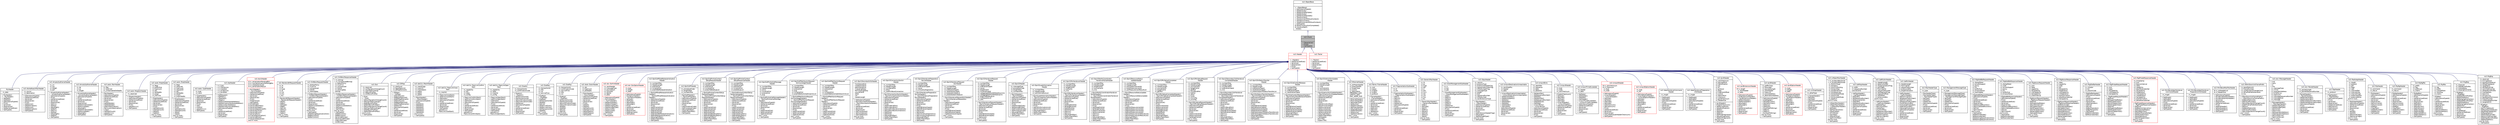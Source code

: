 digraph "ns3::Chunk"
{
  edge [fontname="Helvetica",fontsize="10",labelfontname="Helvetica",labelfontsize="10"];
  node [fontname="Helvetica",fontsize="10",shape=record];
  Node1 [label="{ns3::Chunk\n||+ Deserialize()\l+ Print()\l+ GetTypeId()\l}",height=0.2,width=0.4,color="black", fillcolor="grey75", style="filled", fontcolor="black"];
  Node2 -> Node1 [dir="back",color="midnightblue",fontsize="10",style="solid",arrowtail="onormal"];
  Node2 [label="{ns3::ObjectBase\n||+ ~ObjectBase()\l+ GetInstanceTypeId()\l+ SetAttribute()\l+ SetAttributeFailSafe()\l+ GetAttribute()\l+ GetAttributeFailSafe()\l+ TraceConnect()\l+ TraceConnectWithoutContext()\l+ TraceDisconnect()\l+ TraceDisconnectWithoutContext()\l+ GetTypeId()\l# NotifyConstructionCompleted()\l# ConstructSelf()\l- DoSet()\l}",height=0.2,width=0.4,color="black", fillcolor="white", style="filled",URL="$d2/dac/classns3_1_1ObjectBase.html",tooltip="Anchor the ns-3 type and attribute system. "];
  Node1 -> Node3 [dir="back",color="midnightblue",fontsize="10",style="solid",arrowtail="onormal"];
  Node3 [label="{ns3::Header\n||+ ~Header()\l+ GetSerializedSize()\l+ Serialize()\l+ Deserialize()\l+ Print()\l+ GetTypeId()\l}",height=0.2,width=0.4,color="red", fillcolor="white", style="filled",URL="$d6/dae/classns3_1_1Header.html",tooltip="Protocol header serialization and deserialization. "];
  Node3 -> Node4 [dir="back",color="midnightblue",fontsize="10",style="solid",arrowtail="onormal"];
  Node4 [label="{MyHeader\n|- m_data\l|+ MyHeader()\l+ ~MyHeader()\l+ SetData()\l+ GetData()\l+ GetInstanceTypeId()\l+ Print()\l+ Serialize()\l+ Deserialize()\l+ GetSerializedSize()\l+ GetTypeId()\l}",height=0.2,width=0.4,color="black", fillcolor="white", style="filled",URL="$d6/db5/classMyHeader.html"];
  Node3 -> Node5 [dir="back",color="midnightblue",fontsize="10",style="solid",arrowtail="onormal"];
  Node5 [label="{ns3::AlohaNoackMacHeader\n|- m_source\l- m_destination\l|+ GetInstanceTypeId()\l+ GetSerializedSize()\l+ Serialize()\l+ Deserialize()\l+ Print()\l+ SetSource()\l+ SetDestination()\l+ GetSource()\l+ GetDestination()\l+ GetTypeId()\l}",height=0.2,width=0.4,color="black", fillcolor="white", style="filled",URL="$dc/d4b/classns3_1_1AlohaNoackMacHeader.html"];
  Node3 -> Node6 [dir="back",color="midnightblue",fontsize="10",style="solid",arrowtail="onormal"];
  Node6 [label="{ns3::AmpduSubframeHeader\n|- m_crc\l- m_sig\l- m_length\l- m_eof\l|+ AmpduSubframeHeader()\l+ ~AmpduSubframeHeader()\l+ GetInstanceTypeId()\l+ Print()\l+ GetSerializedSize()\l+ Serialize()\l+ Deserialize()\l+ SetCrc()\l+ SetSig()\l+ SetLength()\l+ SetEof()\l+ GetCrc()\l+ GetSig()\l+ GetLength()\l+ GetEof()\l+ GetTypeId()\l}",height=0.2,width=0.4,color="black", fillcolor="white", style="filled",URL="$dd/db6/classns3_1_1AmpduSubframeHeader.html"];
  Node3 -> Node7 [dir="back",color="midnightblue",fontsize="10",style="solid",arrowtail="onormal"];
  Node7 [label="{ns3::AmsduSubframeHeader\n|- m_da\l- m_sa\l- m_length\l|+ AmsduSubframeHeader()\l+ ~AmsduSubframeHeader()\l+ GetInstanceTypeId()\l+ Print()\l+ GetSerializedSize()\l+ Serialize()\l+ Deserialize()\l+ SetDestinationAddr()\l+ SetSourceAddr()\l+ SetLength()\l+ GetDestinationAddr()\l+ GetSourceAddr()\l+ GetLength()\l+ GetTypeId()\l}",height=0.2,width=0.4,color="black", fillcolor="white", style="filled",URL="$d2/dfd/classns3_1_1AmsduSubframeHeader.html"];
  Node3 -> Node8 [dir="back",color="midnightblue",fontsize="10",style="solid",arrowtail="onormal"];
  Node8 [label="{ns3::aodv::RerrHeader\n|- m_flag\l- m_reserved\l- m_unreachableDstSeqNo\l|+ RerrHeader()\l+ GetInstanceTypeId()\l+ GetSerializedSize()\l+ Serialize()\l+ Deserialize()\l+ Print()\l+ SetNoDelete()\l+ GetNoDelete()\l+ AddUnDestination()\l+ RemoveUnDestination()\l+ Clear()\l+ GetDestCount()\l+ operator==()\l+ GetTypeId()\l}",height=0.2,width=0.4,color="black", fillcolor="white", style="filled",URL="$d2/df8/classns3_1_1aodv_1_1RerrHeader.html",tooltip="Route Error (RERR) Message Format. "];
  Node3 -> Node9 [dir="back",color="midnightblue",fontsize="10",style="solid",arrowtail="onormal"];
  Node9 [label="{ns3::aodv::RrepAckHeader\n|- m_reserved\l|+ RrepAckHeader()\l+ GetInstanceTypeId()\l+ GetSerializedSize()\l+ Serialize()\l+ Deserialize()\l+ Print()\l+ operator==()\l+ GetTypeId()\l}",height=0.2,width=0.4,color="black", fillcolor="white", style="filled",URL="$d7/d46/classns3_1_1aodv_1_1RrepAckHeader.html",tooltip="Route Reply Acknowledgment (RREP-ACK) Message Format. "];
  Node3 -> Node10 [dir="back",color="midnightblue",fontsize="10",style="solid",arrowtail="onormal"];
  Node10 [label="{ns3::aodv::RrepHeader\n|- m_flags\l- m_prefixSize\l- m_hopCount\l- m_dst\l- m_dstSeqNo\l- m_origin\l- m_lifeTime\l|+ RrepHeader()\l+ GetInstanceTypeId()\l+ GetSerializedSize()\l+ Serialize()\l+ Deserialize()\l+ Print()\l+ SetHopCount()\l+ GetHopCount()\l+ SetDst()\l+ GetDst()\land 12 more...\l+ GetTypeId()\l}",height=0.2,width=0.4,color="black", fillcolor="white", style="filled",URL="$df/d54/classns3_1_1aodv_1_1RrepHeader.html",tooltip="Route Reply (RREP) Message Format. "];
  Node3 -> Node11 [dir="back",color="midnightblue",fontsize="10",style="solid",arrowtail="onormal"];
  Node11 [label="{ns3::aodv::RreqHeader\n|- m_flags\l- m_reserved\l- m_hopCount\l- m_requestID\l- m_dst\l- m_dstSeqNo\l- m_origin\l- m_originSeqNo\l|+ RreqHeader()\l+ GetInstanceTypeId()\l+ GetSerializedSize()\l+ Serialize()\l+ Deserialize()\l+ Print()\l+ SetHopCount()\l+ GetHopCount()\l+ SetId()\l+ GetId()\land 15 more...\l+ GetTypeId()\l}",height=0.2,width=0.4,color="black", fillcolor="white", style="filled",URL="$db/d7d/classns3_1_1aodv_1_1RreqHeader.html",tooltip="Route Request (RREQ) Message Format. "];
  Node3 -> Node12 [dir="back",color="midnightblue",fontsize="10",style="solid",arrowtail="onormal"];
  Node12 [label="{ns3::aodv::TypeHeader\n|- m_type\l- m_valid\l|+ TypeHeader()\l+ GetInstanceTypeId()\l+ GetSerializedSize()\l+ Serialize()\l+ Deserialize()\l+ Print()\l+ Get()\l+ IsValid()\l+ operator==()\l+ GetTypeId()\l}",height=0.2,width=0.4,color="black", fillcolor="white", style="filled",URL="$d7/d53/classns3_1_1aodv_1_1TypeHeader.html",tooltip="AODV types. "];
  Node3 -> Node13 [dir="back",color="midnightblue",fontsize="10",style="solid",arrowtail="onormal"];
  Node13 [label="{ns3::ArpHeader\n|+ m_type\l+ m_macSource\l+ m_macDest\l+ m_ipv4Source\l+ m_ipv4Dest\l|+ SetRequest()\l+ SetReply()\l+ IsRequest()\l+ IsReply()\l+ GetSourceHardwareAddress()\l+ GetDestinationHardwareAddress()\l+ GetSourceIpv4Address()\l+ GetDestinationIpv4Address()\l+ GetInstanceTypeId()\l+ Print()\l+ GetSerializedSize()\l+ Serialize()\l+ Deserialize()\l+ GetTypeId()\l}",height=0.2,width=0.4,color="black", fillcolor="white", style="filled",URL="$db/d42/classns3_1_1ArpHeader.html",tooltip="The packet header for an ARP packet. "];
  Node3 -> Node14 [dir="back",color="midnightblue",fontsize="10",style="solid",arrowtail="onormal"];
  Node14 [label="{ns3::Asn1Header\n|# m_serializationPendingBits\l# m_numSerializationPendingBits\l# m_isDataSerialized\l# m_serializationResult\l|+ Asn1Header()\l+ ~Asn1Header()\l+ GetInstanceTypeId()\l+ GetSerializedSize()\l+ Serialize()\l+ Deserialize()\l+ Print()\l+ PreSerialize()\l+ GetTypeId()\l# WriteOctet()\l# SerializeBoolean()\l# SerializeInteger()\l# SerializeSequenceOf()\l# SerializeChoice()\l# SerializeEnum()\l# SerializeNull()\l# FinalizeSerialization()\l# SerializeBitset()\l# SerializeSequence()\land 47 more...\l}",height=0.2,width=0.4,color="red", fillcolor="white", style="filled",URL="$d4/d02/classns3_1_1Asn1Header.html"];
  Node3 -> Node15 [dir="back",color="midnightblue",fontsize="10",style="solid",arrowtail="onormal"];
  Node15 [label="{ns3::BandwidthRequestHeader\n|- m_ht\l- m_ec\l- m_type\l- m_br\l- m_cid\l- m_hcs\l- c_hcs\l|+ BandwidthRequestHeader()\l+ ~BandwidthRequestHeader()\l+ SetHt()\l+ SetEc()\l+ SetType()\l+ SetBr()\l+ SetCid()\l+ SetHcs()\l+ GetHt()\l+ GetEc()\land 11 more...\l+ GetTypeId()\l}",height=0.2,width=0.4,color="black", fillcolor="white", style="filled",URL="$d1/d06/classns3_1_1BandwidthRequestHeader.html"];
  Node3 -> Node16 [dir="back",color="midnightblue",fontsize="10",style="solid",arrowtail="onormal"];
  Node16 [label="{ns3::CtrlBAckRequestHeader\n|- m_barAckPolicy\l- m_multiTid\l- m_compressed\l- m_tidInfo\l- m_startingSeq\l|+ CtrlBAckRequestHeader()\l+ ~CtrlBAckRequestHeader()\l+ GetInstanceTypeId()\l+ Print()\l+ GetSerializedSize()\l+ Serialize()\l+ Deserialize()\l+ SetHtImmediateAck()\l+ SetType()\l+ SetTidInfo()\land 8 more...\l+ GetTypeId()\l- SetStartingSequenceControl()\l- GetBarControl()\l- SetBarControl()\l}",height=0.2,width=0.4,color="black", fillcolor="white", style="filled",URL="$d9/dda/classns3_1_1CtrlBAckRequestHeader.html",tooltip="Headers for Block ack request. "];
  Node3 -> Node17 [dir="back",color="midnightblue",fontsize="10",style="solid",arrowtail="onormal"];
  Node17 [label="{ns3::CtrlBAckResponseHeader\n|+ m_bitmap\l+ m_compressedBitmap\l- m_baAckPolicy\l- m_multiTid\l- m_compressed\l- m_tidInfo\l- m_startingSeq\l- bitmap\l|+ CtrlBAckResponseHeader()\l+ ~CtrlBAckResponseHeader()\l+ GetInstanceTypeId()\l+ Print()\l+ GetSerializedSize()\l+ Serialize()\l+ Deserialize()\l+ SetHtImmediateAck()\l+ SetType()\l+ SetTidInfo()\land 16 more...\l+ GetTypeId()\l- GetBaControl()\l- SetBaControl()\l- SerializeBitmap()\l- DeserializeBitmap()\l- IndexInBitmap()\l- IsInBitmap()\l}",height=0.2,width=0.4,color="black", fillcolor="white", style="filled",URL="$dd/da2/classns3_1_1CtrlBAckResponseHeader.html",tooltip="Headers for Block ack response. "];
  Node3 -> Node18 [dir="back",color="midnightblue",fontsize="10",style="solid",arrowtail="onormal"];
  Node18 [label="{ns3::Dcd\n|- m_reserved\l- m_configurationChangeCount\l- m_channelEncodings\l- m_dlBurstProfiles\l- m_nrDlBurstProfiles\l|+ Dcd()\l+ ~Dcd()\l+ SetConfigurationChangeCount()\l+ SetChannelEncodings()\l+ AddDlBurstProfile()\l+ SetNrDlBurstProfiles()\l+ GetConfigurationChangeCount()\l+ GetChannelEncodings()\l+ GetDlBurstProfiles()\l+ GetNrDlBurstProfiles()\land 6 more...\l+ GetTypeId()\l}",height=0.2,width=0.4,color="black", fillcolor="white", style="filled",URL="$db/dcc/classns3_1_1Dcd.html"];
  Node3 -> Node19 [dir="back",color="midnightblue",fontsize="10",style="solid",arrowtail="onormal"];
  Node19 [label="{ns3::DlMap\n|- m_dcdCount\l- m_baseStationId\l- m_dlMapElements\l|+ DlMap()\l+ ~DlMap()\l+ SetDcdCount()\l+ SetBaseStationId()\l+ AddDlMapElement()\l+ GetDcdCount()\l+ GetBaseStationId()\l+ GetDlMapElements()\l+ GetName()\l+ GetInstanceTypeId()\l+ Print()\l+ GetSerializedSize()\l+ Serialize()\l+ Deserialize()\l+ GetTypeId()\l}",height=0.2,width=0.4,color="black", fillcolor="white", style="filled",URL="$d6/d59/classns3_1_1DlMap.html"];
  Node3 -> Node20 [dir="back",color="midnightblue",fontsize="10",style="solid",arrowtail="onormal"];
  Node20 [label="{ns3::dot11s::MeshHeader\n|- m_meshFlags\l- m_meshTtl\l- m_meshSeqno\l- m_addr4\l- m_addr5\l- m_addr6\l|+ MeshHeader()\l+ ~MeshHeader()\l+ GetInstanceTypeId()\l+ Print()\l+ SetAddr4()\l+ SetAddr5()\l+ SetAddr6()\l+ GetAddr4()\l+ GetAddr5()\l+ GetAddr6()\land 9 more...\l+ GetTypeId()\l}",height=0.2,width=0.4,color="black", fillcolor="white", style="filled",URL="$d2/de1/classns3_1_1dot11s_1_1MeshHeader.html",tooltip="Mesh Control field, see Section 8.2.4.7.3 IEEE 802.11-2012. "];
  Node3 -> Node21 [dir="back",color="midnightblue",fontsize="10",style="solid",arrowtail="onormal"];
  Node21 [label="{ns3::dot11s::PeerLinkClose\lStart\n|- m_meshId\l|+ PeerLinkCloseStart()\l+ SetPlinkCloseStart()\l+ GetFields()\l+ GetInstanceTypeId()\l+ Print()\l+ GetSerializedSize()\l+ Serialize()\l+ Deserialize()\l+ GetTypeId()\l- operator=()\l- PeerLinkCloseStart()\l}",height=0.2,width=0.4,color="black", fillcolor="white", style="filled",URL="$d1/d01/classns3_1_1dot11s_1_1PeerLinkCloseStart.html",tooltip="802.11s Peer link close management frame "];
  Node3 -> Node22 [dir="back",color="midnightblue",fontsize="10",style="solid",arrowtail="onormal"];
  Node22 [label="{ns3::dot11s::PeerLinkConfirm\lStart\n|- m_capability\l- m_aid\l- m_rates\l- m_config\l|+ PeerLinkConfirmStart()\l+ SetPlinkConfirmStart()\l+ GetFields()\l+ GetInstanceTypeId()\l+ Print()\l+ GetSerializedSize()\l+ Serialize()\l+ Deserialize()\l+ GetTypeId()\l- operator=()\l- PeerLinkConfirmStart()\l}",height=0.2,width=0.4,color="black", fillcolor="white", style="filled",URL="$d2/d02/classns3_1_1dot11s_1_1PeerLinkConfirmStart.html",tooltip="802.11s Peer link confirm management frame "];
  Node3 -> Node23 [dir="back",color="midnightblue",fontsize="10",style="solid",arrowtail="onormal"];
  Node23 [label="{ns3::dot11s::PeerLinkOpen\lStart\n|- m_capability\l- m_rates\l- m_meshId\l- m_config\l|+ PeerLinkOpenStart()\l+ SetPlinkOpenStart()\l+ GetFields()\l+ GetInstanceTypeId()\l+ Print()\l+ GetSerializedSize()\l+ Serialize()\l+ Deserialize()\l+ GetTypeId()\l- operator=()\l- PeerLinkOpenStart()\l}",height=0.2,width=0.4,color="black", fillcolor="white", style="filled",URL="$da/d35/classns3_1_1dot11s_1_1PeerLinkOpenStart.html",tooltip="802.11s Peer link open management frame "];
  Node3 -> Node24 [dir="back",color="midnightblue",fontsize="10",style="solid",arrowtail="onormal"];
  Node24 [label="{ns3::DsaAck\n|- m_transactionId\l- m_confirmationCode\l|+ DsaAck()\l+ ~DsaAck()\l+ SetTransactionId()\l+ GetTransactionId()\l+ SetConfirmationCode()\l+ GetConfirmationCode()\l+ GetName()\l+ GetInstanceTypeId()\l+ Print()\l+ GetSerializedSize()\l+ Serialize()\l+ Deserialize()\l+ GetTypeId()\l}",height=0.2,width=0.4,color="black", fillcolor="white", style="filled",URL="$d0/da6/classns3_1_1DsaAck.html"];
  Node3 -> Node25 [dir="back",color="midnightblue",fontsize="10",style="solid",arrowtail="onormal"];
  Node25 [label="{ns3::DsaReq\n|- m_transactionId\l- m_sfid\l- m_cid\l- m_serviceFlow\l|+ DsaReq()\l+ ~DsaReq()\l+ DsaReq()\l+ SetTransactionId()\l+ SetSfid()\l+ SetCid()\l+ SetServiceFlow()\l+ GetServiceFlow()\l+ GetTransactionId()\l+ GetSfid()\land 7 more...\l+ GetTypeId()\l}",height=0.2,width=0.4,color="black", fillcolor="white", style="filled",URL="$d9/ddb/classns3_1_1DsaReq.html"];
  Node3 -> Node26 [dir="back",color="midnightblue",fontsize="10",style="solid",arrowtail="onormal"];
  Node26 [label="{ns3::DsaRsp\n|- m_transactionId\l- m_confirmationCode\l- m_serviceFlow\l- m_sfid\l- m_cid\l|+ DsaRsp()\l+ ~DsaRsp()\l+ SetTransactionId()\l+ GetTransactionId()\l+ SetConfirmationCode()\l+ GetConfirmationCode()\l+ SetSfid()\l+ GetSfid()\l+ SetCid()\l+ GetCid()\land 8 more...\l+ GetTypeId()\l}",height=0.2,width=0.4,color="black", fillcolor="white", style="filled",URL="$d0/d5d/classns3_1_1DsaRsp.html"];
  Node3 -> Node27 [dir="back",color="midnightblue",fontsize="10",style="solid",arrowtail="onormal"];
  Node27 [label="{ns3::dsdv::DsdvHeader\n|- m_dst\l- m_hopCount\l- m_dstSeqNo\l|+ DsdvHeader()\l+ ~DsdvHeader()\l+ GetInstanceTypeId()\l+ GetSerializedSize()\l+ Serialize()\l+ Deserialize()\l+ Print()\l+ SetDst()\l+ GetDst()\l+ SetHopCount()\l+ GetHopCount()\l+ SetDstSeqno()\l+ GetDstSeqno()\l+ GetTypeId()\l}",height=0.2,width=0.4,color="black", fillcolor="white", style="filled",URL="$d0/db8/classns3_1_1dsdv_1_1DsdvHeader.html",tooltip="DSDV Update Packet Format. "];
  Node3 -> Node28 [dir="back",color="midnightblue",fontsize="10",style="solid",arrowtail="onormal"];
  Node28 [label="{ns3::dsr::DsrFsHeader\n|- m_nextHeader\l- m_messageType\l- m_payloadLen\l- m_sourceId\l- m_destId\l- m_data\l|+ GetInstanceTypeId()\l+ DsrFsHeader()\l+ ~DsrFsHeader()\l+ SetNextHeader()\l+ GetNextHeader()\l+ SetMessageType()\l+ GetMessageType()\l+ SetSourceId()\l+ GetSourceId()\l+ SetDestId()\land 7 more...\l+ GetTypeId()\l}",height=0.2,width=0.4,color="red", fillcolor="white", style="filled",URL="$dc/dc2/classns3_1_1dsr_1_1DsrFsHeader.html",tooltip="Dsr fixed size header Format. "];
  Node3 -> Node29 [dir="back",color="midnightblue",fontsize="10",style="solid",arrowtail="onormal"];
  Node29 [label="{ns3::dsr::DsrOptionHeader\n|- m_type\l- m_length\l- m_data\l|+ GetInstanceTypeId()\l+ DsrOptionHeader()\l+ ~DsrOptionHeader()\l+ SetType()\l+ GetType()\l+ SetLength()\l+ GetLength()\l+ Print()\l+ GetSerializedSize()\l+ Serialize()\l+ Deserialize()\l+ GetAlignment()\l+ GetTypeId()\l}",height=0.2,width=0.4,color="red", fillcolor="white", style="filled",URL="$da/d3b/classns3_1_1dsr_1_1DsrOptionHeader.html",tooltip="Header for Dsr Options. "];
  Node3 -> Node30 [dir="back",color="midnightblue",fontsize="10",style="solid",arrowtail="onormal"];
  Node30 [label="{ns3::EpcS1APErabReleaseIndication\lHeader\n|- m_numberOfIes\l- m_headerLength\l- m_enbUeS1Id\l- m_mmeUeS1Id\l- m_erabToBeReleaseIndication\l|+ EpcS1APErabReleaseIndication\lHeader()\l+ ~EpcS1APErabReleaseIndication\lHeader()\l+ GetInstanceTypeId()\l+ GetSerializedSize()\l+ Serialize()\l+ Deserialize()\l+ Print()\l+ GetMmeUeS1Id()\l+ SetMmeUeS1Id()\l+ GetEnbUeS1Id()\l+ SetEnbUeS1Id()\l+ GetErabToBeReleaseIndication()\l+ SetErabReleaseIndication()\l+ GetLengthOfIes()\l+ GetNumberOfIes()\l+ GetTypeId()\l}",height=0.2,width=0.4,color="black", fillcolor="white", style="filled",URL="$dc/dd0/classns3_1_1EpcS1APErabReleaseIndicationHeader.html"];
  Node3 -> Node31 [dir="back",color="midnightblue",fontsize="10",style="solid",arrowtail="onormal"];
  Node31 [label="{ns3::EpcS1APHeader\n|- m_procedureCode\l- m_lengthOfIes\l- m_numberOfIes\l|+ EpcS1APHeader()\l+ ~EpcS1APHeader()\l+ GetInstanceTypeId()\l+ GetSerializedSize()\l+ Serialize()\l+ Deserialize()\l+ Print()\l+ GetProcedureCode()\l+ SetProcedureCode()\l+ SetLengthOfIes()\l+ SetNumberOfIes()\l+ GetTypeId()\l}",height=0.2,width=0.4,color="black", fillcolor="white", style="filled",URL="$d8/d13/classns3_1_1EpcS1APHeader.html"];
  Node3 -> Node32 [dir="back",color="midnightblue",fontsize="10",style="solid",arrowtail="onormal"];
  Node32 [label="{ns3::EpcS1APInitialContext\lSetupRequestHeader\n|- m_numberOfIes\l- m_headerLength\l- m_enbUeS1Id\l- m_mmeUeS1Id\l- m_erabsToBeSetupList\l|+ EpcS1APInitialContextSetup\lRequestHeader()\l+ ~EpcS1APInitialContextSetup\lRequestHeader()\l+ GetInstanceTypeId()\l+ GetSerializedSize()\l+ Serialize()\l+ Deserialize()\l+ Print()\l+ GetMmeUeS1Id()\l+ SetMmeUeS1Id()\l+ GetEnbUeS1Id()\l+ SetEnbUeS1Id()\l+ GetErabToBeSetupItem()\l+ SetErabToBeSetupItem()\l+ GetLengthOfIes()\l+ GetNumberOfIes()\l+ GetTypeId()\l}",height=0.2,width=0.4,color="black", fillcolor="white", style="filled",URL="$de/d31/classns3_1_1EpcS1APInitialContextSetupRequestHeader.html"];
  Node3 -> Node33 [dir="back",color="midnightblue",fontsize="10",style="solid",arrowtail="onormal"];
  Node33 [label="{ns3::EpcS1APInitialContext\lSetupResponseHeader\n|- m_numberOfIes\l- m_headerLength\l- m_enbUeS1Id\l- m_mmeUeS1Id\l- m_erabSetupList\l|+ EpcS1APInitialContextSetup\lResponseHeader()\l+ ~EpcS1APInitialContextSetup\lResponseHeader()\l+ GetInstanceTypeId()\l+ GetSerializedSize()\l+ Serialize()\l+ Deserialize()\l+ Print()\l+ GetMmeUeS1Id()\l+ SetMmeUeS1Id()\l+ GetEnbUeS1Id()\l+ SetEnbUeS1Id()\l+ GetErabSetupItem()\l+ SetErabSetupItem()\l+ GetLengthOfIes()\l+ GetNumberOfIes()\l+ GetTypeId()\l}",height=0.2,width=0.4,color="black", fillcolor="white", style="filled",URL="$d0/de4/classns3_1_1EpcS1APInitialContextSetupResponseHeader.html"];
  Node3 -> Node34 [dir="back",color="midnightblue",fontsize="10",style="solid",arrowtail="onormal"];
  Node34 [label="{ns3::EpcS1APInitialUeMessage\lHeader\n|- m_numberOfIes\l- m_headerLength\l- m_stmsi\l- m_mmeUeS1Id\l- m_enbUeS1Id\l- m_ecgi\l|+ EpcS1APInitialUeMessageHeader()\l+ ~EpcS1APInitialUeMessage\lHeader()\l+ GetInstanceTypeId()\l+ GetSerializedSize()\l+ Serialize()\l+ Deserialize()\l+ Print()\l+ GetMmeUeS1Id()\l+ SetMmeUeS1Id()\l+ GetEnbUeS1Id()\land 7 more...\l+ GetTypeId()\l}",height=0.2,width=0.4,color="black", fillcolor="white", style="filled",URL="$d3/d99/classns3_1_1EpcS1APInitialUeMessageHeader.html"];
  Node3 -> Node35 [dir="back",color="midnightblue",fontsize="10",style="solid",arrowtail="onormal"];
  Node35 [label="{ns3::EpcS1APPathSwitchRequest\lAcknowledgeHeader\n|- m_numberOfIes\l- m_headerLength\l- m_enbUeS1Id\l- m_ecgi\l- m_mmeUeS1Id\l- m_erabToBeSwitchedInUplinkList\l|+ EpcS1APPathSwitchRequest\lAcknowledgeHeader()\l+ ~EpcS1APPathSwitchRequest\lAcknowledgeHeader()\l+ GetInstanceTypeId()\l+ GetSerializedSize()\l+ Serialize()\l+ Deserialize()\l+ Print()\l+ GetMmeUeS1Id()\l+ SetMmeUeS1Id()\l+ GetEnbUeS1Id()\land 7 more...\l+ GetTypeId()\l}",height=0.2,width=0.4,color="black", fillcolor="white", style="filled",URL="$d0/d37/classns3_1_1EpcS1APPathSwitchRequestAcknowledgeHeader.html"];
  Node3 -> Node36 [dir="back",color="midnightblue",fontsize="10",style="solid",arrowtail="onormal"];
  Node36 [label="{ns3::EpcS1APPathSwitchRequest\lHeader\n|- m_numberOfIes\l- m_headerLength\l- m_enbUeS1Id\l- m_ecgi\l- m_mmeUeS1Id\l- m_erabToBeSwitchedInDownlinkList\l|+ EpcS1APPathSwitchRequest\lHeader()\l+ ~EpcS1APPathSwitchRequest\lHeader()\l+ GetInstanceTypeId()\l+ GetSerializedSize()\l+ Serialize()\l+ Deserialize()\l+ Print()\l+ GetMmeUeS1Id()\l+ SetMmeUeS1Id()\l+ GetEnbUeS1Id()\land 7 more...\l+ GetTypeId()\l}",height=0.2,width=0.4,color="black", fillcolor="white", style="filled",URL="$d1/dc9/classns3_1_1EpcS1APPathSwitchRequestHeader.html"];
  Node3 -> Node37 [dir="back",color="midnightblue",fontsize="10",style="solid",arrowtail="onormal"];
  Node37 [label="{ns3::EpcX2AssistantInfoHeader\n|- TxonQueueSize\l- TxedQueueSize\l- RetxQueueSize\l- TxQueingDelay\l- ReTxQueingDelay\l- sourceCellId\l- drbId\l- rnti\l- headerLength\l|+ GetInstanceTypeId()\l+ EpcX2AssistantInfoHeader()\l+ ~EpcX2AssistantInfoHeader()\l+ Print()\l+ GetSerializedSize()\l+ Serialize()\l+ Deserialize()\l+ GetTxonQueue()\l+ SetTxonQueue()\l+ GetTxedQueue()\land 14 more...\l+ GetTypeId()\l}",height=0.2,width=0.4,color="black", fillcolor="white", style="filled",URL="$dc/da7/classns3_1_1EpcX2AssistantInfoHeader.html"];
  Node3 -> Node38 [dir="back",color="midnightblue",fontsize="10",style="solid",arrowtail="onormal"];
  Node38 [label="{ns3::EpcX2ConnectionSwitch\lHeader\n|- m_numberOfIes\l- m_headerLength\l- m_mmWaveRnti\l- m_drbid\l- m_useMmWaveConnection\l|+ EpcX2ConnectionSwitchHeader()\l+ ~EpcX2ConnectionSwitchHeader()\l+ GetInstanceTypeId()\l+ GetSerializedSize()\l+ Serialize()\l+ Deserialize()\l+ Print()\l+ GetMmWaveRnti()\l+ SetMmWaveRnti()\l+ GetUseMmWaveConnection()\l+ SetUseMmWaveConnection()\l+ GetDrbid()\l+ SetDrbid()\l+ GetLengthOfIes()\l+ GetNumberOfIes()\l+ GetTypeId()\l}",height=0.2,width=0.4,color="black", fillcolor="white", style="filled",URL="$d5/df6/classns3_1_1EpcX2ConnectionSwitchHeader.html"];
  Node3 -> Node39 [dir="back",color="midnightblue",fontsize="10",style="solid",arrowtail="onormal"];
  Node39 [label="{ns3::EpcX2HandoverPreparation\lFailureHeader\n|- m_numberOfIes\l- m_headerLength\l- m_oldEnbUeX2apId\l- m_cause\l- m_criticalityDiagnostics\l|+ EpcX2HandoverPreparation\lFailureHeader()\l+ ~EpcX2HandoverPreparation\lFailureHeader()\l+ GetInstanceTypeId()\l+ GetSerializedSize()\l+ Serialize()\l+ Deserialize()\l+ Print()\l+ GetOldEnbUeX2apId()\l+ SetOldEnbUeX2apId()\l+ GetCause()\l+ SetCause()\l+ GetCriticalityDiagnostics()\l+ SetCriticalityDiagnostics()\l+ GetLengthOfIes()\l+ GetNumberOfIes()\l+ GetTypeId()\l}",height=0.2,width=0.4,color="black", fillcolor="white", style="filled",URL="$d1/d16/classns3_1_1EpcX2HandoverPreparationFailureHeader.html"];
  Node3 -> Node40 [dir="back",color="midnightblue",fontsize="10",style="solid",arrowtail="onormal"];
  Node40 [label="{ns3::EpcX2HandoverRequest\lAckHeader\n|- m_numberOfIes\l- m_headerLength\l- m_oldEnbUeX2apId\l- m_newEnbUeX2apId\l- m_erabsAdmittedList\l- m_erabsNotAdmittedList\l|+ EpcX2HandoverRequestAckHeader()\l+ ~EpcX2HandoverRequestAck\lHeader()\l+ GetInstanceTypeId()\l+ GetSerializedSize()\l+ Serialize()\l+ Deserialize()\l+ Print()\l+ GetOldEnbUeX2apId()\l+ SetOldEnbUeX2apId()\l+ GetNewEnbUeX2apId()\land 7 more...\l+ GetTypeId()\l}",height=0.2,width=0.4,color="black", fillcolor="white", style="filled",URL="$d7/d92/classns3_1_1EpcX2HandoverRequestAckHeader.html"];
  Node3 -> Node41 [dir="back",color="midnightblue",fontsize="10",style="solid",arrowtail="onormal"];
  Node41 [label="{ns3::EpcX2HandoverRequest\lHeader\n|- m_numberOfIes\l- m_headerLength\l- m_oldEnbUeX2apId\l- m_cause\l- m_targetCellId\l- m_mmeUeS1apId\l- m_ueAggregateMaxBitRateDownlink\l- m_ueAggregateMaxBitRateUplink\l- m_erabsToBeSetupList\l- m_rlcRequestsList\l- m_isMc\l|+ EpcX2HandoverRequestHeader()\l+ ~EpcX2HandoverRequestHeader()\l+ GetInstanceTypeId()\l+ GetSerializedSize()\l+ Serialize()\l+ Deserialize()\l+ Print()\l+ GetOldEnbUeX2apId()\l+ SetOldEnbUeX2apId()\l+ GetCause()\land 17 more...\l+ GetTypeId()\l}",height=0.2,width=0.4,color="black", fillcolor="white", style="filled",URL="$d7/db8/classns3_1_1EpcX2HandoverRequestHeader.html"];
  Node3 -> Node42 [dir="back",color="midnightblue",fontsize="10",style="solid",arrowtail="onormal"];
  Node42 [label="{ns3::EpcX2Header\n|- m_messageType\l- m_procedureCode\l- m_lengthOfIes\l- m_numberOfIes\l|+ EpcX2Header()\l+ ~EpcX2Header()\l+ GetInstanceTypeId()\l+ GetSerializedSize()\l+ Serialize()\l+ Deserialize()\l+ Print()\l+ GetMessageType()\l+ SetMessageType()\l+ GetProcedureCode()\l+ SetProcedureCode()\l+ SetLengthOfIes()\l+ SetNumberOfIes()\l+ GetTypeId()\l}",height=0.2,width=0.4,color="black", fillcolor="white", style="filled",URL="$da/d09/classns3_1_1EpcX2Header.html"];
  Node3 -> Node43 [dir="back",color="midnightblue",fontsize="10",style="solid",arrowtail="onormal"];
  Node43 [label="{ns3::EpcX2LoadInformation\lHeader\n|- m_numberOfIes\l- m_headerLength\l- m_cellInformationList\l|+ EpcX2LoadInformationHeader()\l+ ~EpcX2LoadInformationHeader()\l+ GetInstanceTypeId()\l+ GetSerializedSize()\l+ Serialize()\l+ Deserialize()\l+ Print()\l+ GetCellInformationList()\l+ SetCellInformationList()\l+ GetLengthOfIes()\l+ GetNumberOfIes()\l+ GetTypeId()\l}",height=0.2,width=0.4,color="black", fillcolor="white", style="filled",URL="$d1/d66/classns3_1_1EpcX2LoadInformationHeader.html"];
  Node3 -> Node44 [dir="back",color="midnightblue",fontsize="10",style="solid",arrowtail="onormal"];
  Node44 [label="{ns3::EpcX2McHandoverHeader\n|- m_numberOfIes\l- m_headerLength\l- m_targetCellId\l- m_oldCellId\l- m_imsi\l|+ EpcX2McHandoverHeader()\l+ ~EpcX2McHandoverHeader()\l+ GetInstanceTypeId()\l+ GetSerializedSize()\l+ Serialize()\l+ Deserialize()\l+ Print()\l+ GetTargetCellId()\l+ SetTargetCellId()\l+ GetOldCellId()\l+ SetOldCellId()\l+ GetImsi()\l+ SetImsi()\l+ GetLengthOfIes()\l+ GetNumberOfIes()\l+ GetTypeId()\l}",height=0.2,width=0.4,color="black", fillcolor="white", style="filled",URL="$d4/dc6/classns3_1_1EpcX2McHandoverHeader.html"];
  Node3 -> Node45 [dir="back",color="midnightblue",fontsize="10",style="solid",arrowtail="onormal"];
  Node45 [label="{ns3::EpcX2NotifyCoordinator\lHandoverFailedHeader\n|- m_numberOfIes\l- m_headerLength\l- m_targetCellId\l- m_sourceCellId\l- m_imsi\l|+ EpcX2NotifyCoordinatorHandover\lFailedHeader()\l+ ~EpcX2NotifyCoordinatorHandover\lFailedHeader()\l+ GetInstanceTypeId()\l+ GetSerializedSize()\l+ Serialize()\l+ Deserialize()\l+ Print()\l+ GetTargetCellId()\l+ SetTargetCellId()\l+ GetSourceCellId()\l+ SetSourceCellId()\l+ GetImsi()\l+ SetImsi()\l+ GetLengthOfIes()\l+ GetNumberOfIes()\l+ GetTypeId()\l}",height=0.2,width=0.4,color="black", fillcolor="white", style="filled",URL="$db/d4f/classns3_1_1EpcX2NotifyCoordinatorHandoverFailedHeader.html"];
  Node3 -> Node46 [dir="back",color="midnightblue",fontsize="10",style="solid",arrowtail="onormal"];
  Node46 [label="{ns3::EpcX2ResourceStatus\lUpdateHeader\n|- m_numberOfIes\l- m_headerLength\l- m_enb1MeasurementId\l- m_enb2MeasurementId\l- m_cellMeasurementResultList\l|+ EpcX2ResourceStatusUpdate\lHeader()\l+ ~EpcX2ResourceStatusUpdate\lHeader()\l+ GetInstanceTypeId()\l+ GetSerializedSize()\l+ Serialize()\l+ Deserialize()\l+ Print()\l+ GetEnb1MeasurementId()\l+ SetEnb1MeasurementId()\l+ GetEnb2MeasurementId()\l+ SetEnb2MeasurementId()\l+ GetCellMeasurementResultList()\l+ SetCellMeasurementResultList()\l+ GetLengthOfIes()\l+ GetNumberOfIes()\l+ GetTypeId()\l}",height=0.2,width=0.4,color="black", fillcolor="white", style="filled",URL="$db/d28/classns3_1_1EpcX2ResourceStatusUpdateHeader.html"];
  Node3 -> Node47 [dir="back",color="midnightblue",fontsize="10",style="solid",arrowtail="onormal"];
  Node47 [label="{ns3::EpcX2RlcSetupCompleted\lHeader\n|- m_numberOfIes\l- m_headerLength\l- m_sourceCellId\l- m_targetCellId\l- m_gtpTeid\l|+ EpcX2RlcSetupCompletedHeader()\l+ ~EpcX2RlcSetupCompletedHeader()\l+ GetInstanceTypeId()\l+ GetSerializedSize()\l+ Serialize()\l+ Deserialize()\l+ Print()\l+ GetSourceCellId()\l+ SetSourceCellId()\l+ GetTargetCellId()\l+ SetTargetCellId()\l+ GetGtpTeid()\l+ SetGtpTeid()\l+ GetLengthOfIes()\l+ GetNumberOfIes()\l+ GetTypeId()\l}",height=0.2,width=0.4,color="black", fillcolor="white", style="filled",URL="$d1/d9e/classns3_1_1EpcX2RlcSetupCompletedHeader.html"];
  Node3 -> Node48 [dir="back",color="midnightblue",fontsize="10",style="solid",arrowtail="onormal"];
  Node48 [label="{ns3::EpcX2RlcSetupRequest\lHeader\n|- m_numberOfIes\l- m_headerLength\l- m_sourceCellId\l- m_targetCellId\l- m_gtpTeid\l- m_mmWaveRnti\l- m_lteRnti\l- m_drbid\l- m_lcInfo\l- m_rlcConfig\l- m_lcConfig\l|+ EpcX2RlcSetupRequestHeader()\l+ ~EpcX2RlcSetupRequestHeader()\l+ GetInstanceTypeId()\l+ GetSerializedSize()\l+ Serialize()\l+ Deserialize()\l+ Print()\l+ GetSourceCellId()\l+ SetSourceCellId()\l+ GetTargetCellId()\land 17 more...\l+ GetTypeId()\l}",height=0.2,width=0.4,color="black", fillcolor="white", style="filled",URL="$d6/d69/classns3_1_1EpcX2RlcSetupRequestHeader.html"];
  Node3 -> Node49 [dir="back",color="midnightblue",fontsize="10",style="solid",arrowtail="onormal"];
  Node49 [label="{ns3::EpcX2SecondaryCellHandover\lCompletedHeader\n|- m_numberOfIes\l- m_headerLength\l- m_mmWaveRnti\l- m_oldEnbUeX2apId\l- m_imsi\l|+ EpcX2SecondaryCellHandover\lCompletedHeader()\l+ ~EpcX2SecondaryCellHandover\lCompletedHeader()\l+ GetInstanceTypeId()\l+ GetSerializedSize()\l+ Serialize()\l+ Deserialize()\l+ Print()\l+ GetMmWaveRnti()\l+ SetMmWaveRnti()\l+ GetOldEnbUeX2apId()\l+ SetOldEnbUeX2apId()\l+ GetImsi()\l+ SetImsi()\l+ GetLengthOfIes()\l+ GetNumberOfIes()\l+ GetTypeId()\l}",height=0.2,width=0.4,color="black", fillcolor="white", style="filled",URL="$dc/d75/classns3_1_1EpcX2SecondaryCellHandoverCompletedHeader.html"];
  Node3 -> Node50 [dir="back",color="midnightblue",fontsize="10",style="solid",arrowtail="onormal"];
  Node50 [label="{ns3::EpcX2SnStatusTransfer\lHeader\n|- m_numberOfIes\l- m_headerLength\l- m_oldEnbUeX2apId\l- m_newEnbUeX2apId\l- m_erabsSubjectToStatusTransferList\l|+ EpcX2SnStatusTransferHeader()\l+ ~EpcX2SnStatusTransferHeader()\l+ GetInstanceTypeId()\l+ GetSerializedSize()\l+ Serialize()\l+ Deserialize()\l+ Print()\l+ GetOldEnbUeX2apId()\l+ SetOldEnbUeX2apId()\l+ GetNewEnbUeX2apId()\l+ SetNewEnbUeX2apId()\l+ GetErabsSubjectToStatusTransferList()\l+ SetErabsSubjectToStatusTransferList()\l+ GetLengthOfIes()\l+ GetNumberOfIes()\l+ GetTypeId()\l}",height=0.2,width=0.4,color="black", fillcolor="white", style="filled",URL="$db/df6/classns3_1_1EpcX2SnStatusTransferHeader.html"];
  Node3 -> Node51 [dir="back",color="midnightblue",fontsize="10",style="solid",arrowtail="onormal"];
  Node51 [label="{ns3::EpcX2UeContextRelease\lHeader\n|- m_numberOfIes\l- m_headerLength\l- m_oldEnbUeX2apId\l- m_newEnbUeX2apId\l|+ EpcX2UeContextReleaseHeader()\l+ ~EpcX2UeContextReleaseHeader()\l+ GetInstanceTypeId()\l+ GetSerializedSize()\l+ Serialize()\l+ Deserialize()\l+ Print()\l+ GetOldEnbUeX2apId()\l+ SetOldEnbUeX2apId()\l+ GetNewEnbUeX2apId()\l+ SetNewEnbUeX2apId()\l+ GetLengthOfIes()\l+ GetNumberOfIes()\l+ GetTypeId()\l}",height=0.2,width=0.4,color="black", fillcolor="white", style="filled",URL="$d1/d91/classns3_1_1EpcX2UeContextReleaseHeader.html"];
  Node3 -> Node52 [dir="back",color="midnightblue",fontsize="10",style="solid",arrowtail="onormal"];
  Node52 [label="{ns3::EpcX2UeImsiSinrUpdate\lHeader\n|- m_numberOfIes\l- m_headerLength\l- m_map\l- m_sourceCellId\l- m_secondCellId\l|+ EpcX2UeImsiSinrUpdateHeader()\l+ ~EpcX2UeImsiSinrUpdateHeader()\l+ GetInstanceTypeId()\l+ GetSerializedSize()\l+ Serialize()\l+ Deserialize()\l+ Print()\l+ GetUeImsiSinrMap()\l+ SetUeImsiSinrMap()\l+ GetSourceCellId()\l+ SetSourceCellId()\l+ GetSecondCellId()\l+ SetSecondCellId()\l+ GetLengthOfIes()\l+ GetNumberOfIes()\l+ GetTypeId()\l- pack754()\l- unpack754()\l}",height=0.2,width=0.4,color="black", fillcolor="white", style="filled",URL="$d9/d16/classns3_1_1EpcX2UeImsiSinrUpdateHeader.html"];
  Node3 -> Node53 [dir="back",color="midnightblue",fontsize="10",style="solid",arrowtail="onormal"];
  Node53 [label="{ns3::EthernetHeader\n|- m_enPreambleSfd\l- m_preambleSfd\l- m_lengthType\l- m_source\l- m_destination\l- PREAMBLE_SIZE\l- LENGTH_SIZE\l- MAC_ADDR_SIZE\l|+ EthernetHeader()\l+ EthernetHeader()\l+ SetLengthType()\l+ SetSource()\l+ SetDestination()\l+ SetPreambleSfd()\l+ GetLengthType()\l+ GetPacketType()\l+ GetSource()\l+ GetDestination()\land 7 more...\l+ GetTypeId()\l}",height=0.2,width=0.4,color="black", fillcolor="white", style="filled",URL="$d3/d9a/classns3_1_1EthernetHeader.html",tooltip="Packet header for Ethernet. "];
  Node3 -> Node54 [dir="back",color="midnightblue",fontsize="10",style="solid",arrowtail="onormal"];
  Node54 [label="{ns3::flame::FlameHeader\n|- m_cost\l- m_seqno\l- m_origDst\l- m_origSrc\l- m_protocol\l|+ FlameHeader()\l+ ~FlameHeader()\l+ GetInstanceTypeId()\l+ Print()\l+ GetSerializedSize()\l+ Serialize()\l+ Deserialize()\l+ AddCost()\l+ GetCost()\l+ SetSeqno()\land 7 more...\l+ GetTypeId()\l}",height=0.2,width=0.4,color="black", fillcolor="white", style="filled",URL="$d5/dcd/classns3_1_1flame_1_1FlameHeader.html",tooltip="Flame header. "];
  Node3 -> Node55 [dir="back",color="midnightblue",fontsize="10",style="solid",arrowtail="onormal"];
  Node55 [label="{ns3::FragmentationSubheader\n|- m_fc\l- m_fsn\l|+ FragmentationSubheader()\l+ ~FragmentationSubheader()\l+ SetFc()\l+ SetFsn()\l+ GetFc()\l+ GetFsn()\l+ GetName()\l+ GetInstanceTypeId()\l+ Print()\l+ GetSerializedSize()\l+ Serialize()\l+ Deserialize()\l+ GetTypeId()\l}",height=0.2,width=0.4,color="black", fillcolor="white", style="filled",URL="$de/dab/classns3_1_1FragmentationSubheader.html"];
  Node3 -> Node56 [dir="back",color="midnightblue",fontsize="10",style="solid",arrowtail="onormal"];
  Node56 [label="{ns3::GenericMacHeader\n|- m_ht\l- m_ec\l- m_type\l- m_esf\l- m_ci\l- m_eks\l- m_rsv1\l- m_len\l- m_cid\l- m_hcs\l- c_hcs\l|+ GenericMacHeader()\l+ ~GenericMacHeader()\l+ SetEc()\l+ SetType()\l+ SetCi()\l+ SetEks()\l+ SetLen()\l+ SetCid()\l+ SetHcs()\l+ SetHt()\land 15 more...\l+ GetTypeId()\l}",height=0.2,width=0.4,color="black", fillcolor="white", style="filled",URL="$d1/d60/classns3_1_1GenericMacHeader.html"];
  Node3 -> Node57 [dir="back",color="midnightblue",fontsize="10",style="solid",arrowtail="onormal"];
  Node57 [label="{ns3::GrantManagementSubheader\n|- m_si\l- m_pm\l- m_pbr\l|+ GrantManagementSubheader()\l+ ~GrantManagementSubheader()\l+ SetSi()\l+ SetPm()\l+ SetPbr()\l+ GetSi()\l+ GetPm()\l+ GetPbr()\l+ GetName()\l+ GetInstanceTypeId()\l+ Print()\l+ GetSerializedSize()\l+ Serialize()\l+ Deserialize()\l+ GetTypeId()\l}",height=0.2,width=0.4,color="black", fillcolor="white", style="filled",URL="$d8/d91/classns3_1_1GrantManagementSubheader.html"];
  Node3 -> Node58 [dir="back",color="midnightblue",fontsize="10",style="solid",arrowtail="onormal"];
  Node58 [label="{ns3::GtpuHeader\n|- m_version\l- m_protocolType\l- m_extensionHeaderFlag\l- m_sequenceNumberFlag\l- m_nPduNumberFlag\l- m_messageType\l- m_length\l- m_teid\l- m_sequenceNumber\l- m_nPduNumber\l- m_nextExtensionType\l|+ GtpuHeader()\l+ ~GtpuHeader()\l+ GetInstanceTypeId()\l+ GetSerializedSize()\l+ Serialize()\l+ Deserialize()\l+ Print()\l+ GetExtensionHeaderFlag()\l+ GetLength()\l+ GetMessageType()\land 20 more...\l+ GetTypeId()\l}",height=0.2,width=0.4,color="black", fillcolor="white", style="filled",URL="$da/dd7/classns3_1_1GtpuHeader.html"];
  Node3 -> Node59 [dir="back",color="midnightblue",fontsize="10",style="solid",arrowtail="onormal"];
  Node59 [label="{ns3::Icmpv4DestinationUnreachable\n|- m_nextHopMtu\l- m_header\l- m_data\l|+ Icmpv4DestinationUnreachable()\l+ ~Icmpv4DestinationUnreachable()\l+ SetNextHopMtu()\l+ GetNextHopMtu()\l+ SetData()\l+ SetHeader()\l+ GetData()\l+ GetHeader()\l+ GetTypeId()\l- GetInstanceTypeId()\l- GetSerializedSize()\l- Serialize()\l- Deserialize()\l- Print()\l}",height=0.2,width=0.4,color="black", fillcolor="white", style="filled",URL="$d6/daf/classns3_1_1Icmpv4DestinationUnreachable.html",tooltip="ICMP Destination Unreachable header. "];
  Node3 -> Node60 [dir="back",color="midnightblue",fontsize="10",style="solid",arrowtail="onormal"];
  Node60 [label="{ns3::Icmpv4Echo\n|- m_identifier\l- m_sequence\l- m_data\l- m_dataSize\l|+ SetIdentifier()\l+ SetSequenceNumber()\l+ SetData()\l+ GetIdentifier()\l+ GetSequenceNumber()\l+ GetDataSize()\l+ GetData()\l+ Icmpv4Echo()\l+ ~Icmpv4Echo()\l+ GetInstanceTypeId()\l+ GetSerializedSize()\l+ Serialize()\l+ Deserialize()\l+ Print()\l+ GetTypeId()\l}",height=0.2,width=0.4,color="black", fillcolor="white", style="filled",URL="$d8/dcc/classns3_1_1Icmpv4Echo.html",tooltip="ICMP Echo header. "];
  Node3 -> Node61 [dir="back",color="midnightblue",fontsize="10",style="solid",arrowtail="onormal"];
  Node61 [label="{ns3::Icmpv4Header\n|- m_type\l- m_code\l- m_calcChecksum\l|+ EnableChecksum()\l+ SetType()\l+ SetCode()\l+ GetType()\l+ GetCode()\l+ Icmpv4Header()\l+ ~Icmpv4Header()\l+ GetInstanceTypeId()\l+ GetSerializedSize()\l+ Serialize()\l+ Deserialize()\l+ Print()\l+ GetTypeId()\l}",height=0.2,width=0.4,color="black", fillcolor="white", style="filled",URL="$d6/dde/classns3_1_1Icmpv4Header.html",tooltip="Base class for all the ICMP packet headers. "];
  Node3 -> Node62 [dir="back",color="midnightblue",fontsize="10",style="solid",arrowtail="onormal"];
  Node62 [label="{ns3::Icmpv4TimeExceeded\n|- m_header\l- m_data\l|+ SetData()\l+ SetHeader()\l+ GetData()\l+ GetHeader()\l+ Icmpv4TimeExceeded()\l+ ~Icmpv4TimeExceeded()\l+ GetInstanceTypeId()\l+ GetSerializedSize()\l+ Serialize()\l+ Deserialize()\l+ Print()\l+ GetTypeId()\l}",height=0.2,width=0.4,color="black", fillcolor="white", style="filled",URL="$dc/de0/classns3_1_1Icmpv4TimeExceeded.html",tooltip="ICMP Time Exceeded header. "];
  Node3 -> Node63 [dir="back",color="midnightblue",fontsize="10",style="solid",arrowtail="onormal"];
  Node63 [label="{ns3::Icmpv6Header\n|# m_calcChecksum\l# m_checksum\l- m_type\l- m_code\l|+ GetInstanceTypeId()\l+ Icmpv6Header()\l+ ~Icmpv6Header()\l+ GetType()\l+ SetType()\l+ GetCode()\l+ SetCode()\l+ GetChecksum()\l+ SetChecksum()\l+ Print()\l+ GetSerializedSize()\l+ Serialize()\l+ Deserialize()\l+ CalculatePseudoHeaderChecksum()\l+ GetTypeId()\l}",height=0.2,width=0.4,color="red", fillcolor="white", style="filled",URL="$d9/d73/classns3_1_1Icmpv6Header.html",tooltip="ICMPv6 header. "];
  Node3 -> Node64 [dir="back",color="midnightblue",fontsize="10",style="solid",arrowtail="onormal"];
  Node64 [label="{ns3::Icmpv6OptionHeader\n|- m_type\l- m_len\l|+ GetInstanceTypeId()\l+ Icmpv6OptionHeader()\l+ ~Icmpv6OptionHeader()\l+ GetType()\l+ SetType()\l+ GetLength()\l+ SetLength()\l+ Print()\l+ GetSerializedSize()\l+ Serialize()\l+ Deserialize()\l+ GetTypeId()\l}",height=0.2,width=0.4,color="red", fillcolor="white", style="filled",URL="$da/d95/classns3_1_1Icmpv6OptionHeader.html",tooltip="ICMPv6 option header. "];
  Node3 -> Node65 [dir="back",color="midnightblue",fontsize="10",style="solid",arrowtail="onormal"];
  Node65 [label="{ns3::IdealHandoverCommand\lHeader\n|- m_msgId\l|+ GetMsgId()\l+ SetMsgId()\l+ GetInstanceTypeId()\l+ Print()\l+ GetSerializedSize()\l+ Serialize()\l+ Deserialize()\l+ GetTypeId()\l}",height=0.2,width=0.4,color="black", fillcolor="white", style="filled",URL="$de/d51/classns3_1_1IdealHandoverCommandHeader.html"];
  Node3 -> Node66 [dir="back",color="midnightblue",fontsize="10",style="solid",arrowtail="onormal"];
  Node66 [label="{ns3::IdealHandoverPreparation\lInfoHeader\n|- m_msgId\l|+ GetMsgId()\l+ SetMsgId()\l+ GetInstanceTypeId()\l+ Print()\l+ GetSerializedSize()\l+ Serialize()\l+ Deserialize()\l+ GetTypeId()\l}",height=0.2,width=0.4,color="black", fillcolor="white", style="filled",URL="$db/d93/classns3_1_1IdealHandoverPreparationInfoHeader.html"];
  Node3 -> Node67 [dir="back",color="midnightblue",fontsize="10",style="solid",arrowtail="onormal"];
  Node67 [label="{ns3::Ipv4Header\n|- m_calcChecksum\l- m_payloadSize\l- m_identification\l- m_tos\l- m_ttl\l- m_protocol\l- m_flags\l- m_fragmentOffset\l- m_source\l- m_destination\l- m_checksum\l- m_goodChecksum\l- m_headerSize\l|+ Ipv4Header()\l+ EnableChecksum()\l+ SetPayloadSize()\l+ SetIdentification()\l+ SetTos()\l+ SetDscp()\l+ SetEcn()\l+ SetMoreFragments()\l+ SetLastFragment()\l+ SetDontFragment()\land 26 more...\l+ GetTypeId()\l}",height=0.2,width=0.4,color="black", fillcolor="white", style="filled",URL="$d9/df1/classns3_1_1Ipv4Header.html",tooltip="Packet header for IPv4. "];
  Node3 -> Node68 [dir="back",color="midnightblue",fontsize="10",style="solid",arrowtail="onormal"];
  Node68 [label="{ns3::Ipv6ExtensionHeader\n|# m_length\l- m_nextHeader\l- m_data\l|+ GetInstanceTypeId()\l+ Ipv6ExtensionHeader()\l+ ~Ipv6ExtensionHeader()\l+ SetNextHeader()\l+ GetNextHeader()\l+ SetLength()\l+ GetLength()\l+ Print()\l+ GetSerializedSize()\l+ Serialize()\l+ Deserialize()\l+ GetTypeId()\l}",height=0.2,width=0.4,color="red", fillcolor="white", style="filled",URL="$d5/d0e/classns3_1_1Ipv6ExtensionHeader.html",tooltip="Header for IPv6 Extension. "];
  Node3 -> Node69 [dir="back",color="midnightblue",fontsize="10",style="solid",arrowtail="onormal"];
  Node69 [label="{ns3::Ipv6Header\n|- m_trafficClass\l- m_flowLabel\l- m_payloadLength\l- m_nextHeader\l- m_hopLimit\l- m_sourceAddress\l- m_destinationAddress\l|+ GetInstanceTypeId()\l+ Ipv6Header()\l+ SetTrafficClass()\l+ GetTrafficClass()\l+ SetDscp()\l+ GetDscp()\l+ DscpTypeToString()\l+ SetEcn()\l+ GetEcn()\l+ EcnTypeToString()\land 16 more...\l+ GetTypeId()\l}",height=0.2,width=0.4,color="black", fillcolor="white", style="filled",URL="$d8/d5d/classns3_1_1Ipv6Header.html",tooltip="Packet header for IPv6. "];
  Node3 -> Node70 [dir="back",color="midnightblue",fontsize="10",style="solid",arrowtail="onormal"];
  Node70 [label="{ns3::Ipv6OptionHeader\n|- m_type\l- m_length\l- m_data\l|+ GetInstanceTypeId()\l+ Ipv6OptionHeader()\l+ ~Ipv6OptionHeader()\l+ SetType()\l+ GetType()\l+ SetLength()\l+ GetLength()\l+ Print()\l+ GetSerializedSize()\l+ Serialize()\l+ Deserialize()\l+ GetAlignment()\l+ GetTypeId()\l}",height=0.2,width=0.4,color="red", fillcolor="white", style="filled",URL="$de/d13/classns3_1_1Ipv6OptionHeader.html",tooltip="Header for IPv6 Option. "];
  Node3 -> Node71 [dir="back",color="midnightblue",fontsize="10",style="solid",arrowtail="onormal"];
  Node71 [label="{ns3::LlcSnapHeader\n|- m_etherType\l|+ LlcSnapHeader()\l+ SetType()\l+ GetType()\l+ GetInstanceTypeId()\l+ Print()\l+ GetSerializedSize()\l+ Serialize()\l+ Deserialize()\l+ GetTypeId()\l}",height=0.2,width=0.4,color="black", fillcolor="white", style="filled",URL="$de/d5e/classns3_1_1LlcSnapHeader.html",tooltip="Header for the LLC/SNAP encapsulation. "];
  Node3 -> Node72 [dir="back",color="midnightblue",fontsize="10",style="solid",arrowtail="onormal"];
  Node72 [label="{ns3::LrWpanMacHeader\n|+ m_auxKeyIdKeySrc32\l+ m_auxKeyIdKeySrc64\l- m_fctrlFrmType\l- m_fctrlSecU\l- m_fctrlFrmPending\l- m_fctrlAckReq\l- m_fctrlPanIdComp\l- m_fctrlReserved\l- m_fctrlDstAddrMode\l- m_fctrlFrmVer\l- m_fctrlSrcAddrMode\l- m_SeqNum\land 12 more...\l|+ LrWpanMacHeader()\l+ LrWpanMacHeader()\l+ ~LrWpanMacHeader()\l+ GetType()\l+ GetFrameControl()\l+ IsSecEnable()\l+ IsFrmPend()\l+ IsAckReq()\l+ IsPanIdComp()\l+ GetFrmCtrlRes()\land 54 more...\l+ GetTypeId()\l}",height=0.2,width=0.4,color="black", fillcolor="white", style="filled",URL="$d8/db7/classns3_1_1LrWpanMacHeader.html"];
  Node3 -> Node73 [dir="back",color="midnightblue",fontsize="10",style="solid",arrowtail="onormal"];
  Node73 [label="{ns3::LtePdcpHeader\n|- m_dcBit\l- m_sequenceNumber\l- sourceCellId\l|+ LtePdcpHeader()\l+ ~LtePdcpHeader()\l+ SetDcBit()\l+ SetSequenceNumber()\l+ SetSourceCellId()\l+ GetDcBit()\l+ GetSequenceNumber()\l+ GetSourceCellId()\l+ GetInstanceTypeId()\l+ Print()\l+ GetSerializedSize()\l+ Serialize()\l+ Deserialize()\l+ GetTypeId()\l}",height=0.2,width=0.4,color="black", fillcolor="white", style="filled",URL="$de/d47/classns3_1_1LtePdcpHeader.html",tooltip="The packet header for the Packet Data Convergence Protocol (PDCP) packets. "];
  Node3 -> Node74 [dir="back",color="midnightblue",fontsize="10",style="solid",arrowtail="onormal"];
  Node74 [label="{ns3::LteRlcAmHeader\n|- m_headerLength\l- m_dataControlBit\l- m_resegmentationFlag\l- m_pollingBit\l- m_framingInfo\l- m_sequenceNumber\l- m_lastSegmentFlag\l- m_segmentOffset\l- m_lastOffset\l- m_extensionBits\land 6 more...\l|+ LteRlcAmHeader()\l+ ~LteRlcAmHeader()\l+ SetDataPdu()\l+ SetControlPdu()\l+ IsDataPdu()\l+ IsControlPdu()\l+ SetSequenceNumber()\l+ GetSequenceNumber()\l+ SetFramingInfo()\l+ GetFramingInfo()\land 24 more...\l+ GetTypeId()\l}",height=0.2,width=0.4,color="black", fillcolor="white", style="filled",URL="$d0/da6/classns3_1_1LteRlcAmHeader.html",tooltip="The packet header for the AM Radio Link Control (RLC) protocol packets. "];
  Node3 -> Node75 [dir="back",color="midnightblue",fontsize="10",style="solid",arrowtail="onormal"];
  Node75 [label="{ns3::LteRlcHeader\n|- m_headerLength\l- m_framingInfo\l- m_sequenceNumber\l- m_extensionBits\l- m_lengthIndicators\l|+ LteRlcHeader()\l+ ~LteRlcHeader()\l+ SetFramingInfo()\l+ SetSequenceNumber()\l+ GetFramingInfo()\l+ GetSequenceNumber()\l+ PushExtensionBit()\l+ PushLengthIndicator()\l+ PopExtensionBit()\l+ PopLengthIndicator()\l+ GetInstanceTypeId()\l+ Print()\l+ GetSerializedSize()\l+ Serialize()\l+ Deserialize()\l+ GetTypeId()\l}",height=0.2,width=0.4,color="black", fillcolor="white", style="filled",URL="$db/dd2/classns3_1_1LteRlcHeader.html",tooltip="The packet header for the Radio Link Control (RLC) protocol packets. "];
  Node3 -> Node76 [dir="back",color="midnightblue",fontsize="10",style="solid",arrowtail="onormal"];
  Node76 [label="{ns3::MacHeaderType\n|- m_type\l|+ MacHeaderType()\l+ MacHeaderType()\l+ ~MacHeaderType()\l+ SetType()\l+ GetType()\l+ GetName()\l+ GetInstanceTypeId()\l+ Print()\l+ GetSerializedSize()\l+ Serialize()\l+ Deserialize()\l+ GetTypeId()\l}",height=0.2,width=0.4,color="black", fillcolor="white", style="filled",URL="$d5/d49/classns3_1_1MacHeaderType.html"];
  Node3 -> Node77 [dir="back",color="midnightblue",fontsize="10",style="solid",arrowtail="onormal"];
  Node77 [label="{ns3::ManagementMessageType\n|- m_type\l|+ ManagementMessageType()\l+ ManagementMessageType()\l+ ~ManagementMessageType()\l+ SetType()\l+ GetType()\l+ GetName()\l+ GetInstanceTypeId()\l+ Print()\l+ GetSerializedSize()\l+ Serialize()\l+ Deserialize()\l+ GetTypeId()\l}",height=0.2,width=0.4,color="black", fillcolor="white", style="filled",URL="$d7/d51/classns3_1_1ManagementMessageType.html"];
  Node3 -> Node78 [dir="back",color="midnightblue",fontsize="10",style="solid",arrowtail="onormal"];
  Node78 [label="{ns3::MgtAddBaRequestHeader\n|- m_dialogToken\l- m_amsduSupport\l- m_policy\l- m_tid\l- m_bufferSize\l- m_timeoutValue\l- m_startingSeq\l|+ MgtAddBaRequestHeader()\l+ GetInstanceTypeId()\l+ Print()\l+ GetSerializedSize()\l+ Serialize()\l+ Deserialize()\l+ SetDelayedBlockAck()\l+ SetImmediateBlockAck()\l+ SetTid()\l+ SetTimeout()\land 9 more...\l+ GetTypeId()\l- GetParameterSet()\l- SetParameterSet()\l- GetStartingSequenceControl()\l- SetStartingSequenceControl()\l}",height=0.2,width=0.4,color="black", fillcolor="white", style="filled",URL="$d6/d2d/classns3_1_1MgtAddBaRequestHeader.html"];
  Node3 -> Node79 [dir="back",color="midnightblue",fontsize="10",style="solid",arrowtail="onormal"];
  Node79 [label="{ns3::MgtAddBaResponseHeader\n|- m_dialogToken\l- m_code\l- m_amsduSupport\l- m_policy\l- m_tid\l- m_bufferSize\l- m_timeoutValue\l|+ MgtAddBaResponseHeader()\l+ GetInstanceTypeId()\l+ Print()\l+ GetSerializedSize()\l+ Serialize()\l+ Deserialize()\l+ SetDelayedBlockAck()\l+ SetImmediateBlockAck()\l+ SetTid()\l+ SetTimeout()\land 9 more...\l+ GetTypeId()\l- GetParameterSet()\l- SetParameterSet()\l}",height=0.2,width=0.4,color="black", fillcolor="white", style="filled",URL="$db/d55/classns3_1_1MgtAddBaResponseHeader.html"];
  Node3 -> Node80 [dir="back",color="midnightblue",fontsize="10",style="solid",arrowtail="onormal"];
  Node80 [label="{ns3::MgtAssocRequestHeader\n|- m_ssid\l- m_rates\l- m_capability\l- m_htCapability\l- m_vhtCapability\l- m_heCapability\l- m_listenInterval\l|+ MgtAssocRequestHeader()\l+ ~MgtAssocRequestHeader()\l+ SetSsid()\l+ SetSupportedRates()\l+ SetListenInterval()\l+ SetCapabilities()\l+ SetHtCapabilities()\l+ SetVhtCapabilities()\l+ SetHeCapabilities()\l+ GetCapabilities()\land 11 more...\l+ GetTypeId()\l}",height=0.2,width=0.4,color="black", fillcolor="white", style="filled",URL="$d6/dec/classns3_1_1MgtAssocRequestHeader.html"];
  Node3 -> Node81 [dir="back",color="midnightblue",fontsize="10",style="solid",arrowtail="onormal"];
  Node81 [label="{ns3::MgtAssocResponseHeader\n|- m_rates\l- m_capability\l- m_code\l- m_aid\l- m_htCapability\l- m_htOperation\l- m_vhtCapability\l- m_vhtOperation\l- m_erpInformation\l- m_edcaParameterSet\l- m_heCapability\l|+ MgtAssocResponseHeader()\l+ ~MgtAssocResponseHeader()\l+ GetStatusCode()\l+ GetSupportedRates()\l+ GetCapabilities()\l+ GetHtCapabilities()\l+ GetHtOperation()\l+ GetVhtCapabilities()\l+ GetVhtOperation()\l+ GetHeCapabilities()\land 17 more...\l+ GetTypeId()\l}",height=0.2,width=0.4,color="black", fillcolor="white", style="filled",URL="$d2/d1d/classns3_1_1MgtAssocResponseHeader.html"];
  Node3 -> Node82 [dir="back",color="midnightblue",fontsize="10",style="solid",arrowtail="onormal"];
  Node82 [label="{ns3::MgtDelBaHeader\n|- m_initiator\l- m_tid\l- m_reasonCode\l|+ MgtDelBaHeader()\l+ GetInstanceTypeId()\l+ Print()\l+ GetSerializedSize()\l+ Serialize()\l+ Deserialize()\l+ IsByOriginator()\l+ GetTid()\l+ SetTid()\l+ SetByOriginator()\l+ SetByRecipient()\l+ GetTypeId()\l- GetParameterSet()\l- SetParameterSet()\l}",height=0.2,width=0.4,color="black", fillcolor="white", style="filled",URL="$df/dd8/classns3_1_1MgtDelBaHeader.html"];
  Node3 -> Node83 [dir="back",color="midnightblue",fontsize="10",style="solid",arrowtail="onormal"];
  Node83 [label="{ns3::MgtProbeRequestHeader\n|- m_ssid\l- m_rates\l- m_htCapability\l- m_vhtCapability\l- m_heCapability\l|+ ~MgtProbeRequestHeader()\l+ SetSsid()\l+ SetSupportedRates()\l+ SetHtCapabilities()\l+ SetVhtCapabilities()\l+ SetHeCapabilities()\l+ GetSsid()\l+ GetSupportedRates()\l+ GetHtCapabilities()\l+ GetVhtCapabilities()\land 6 more...\l+ GetTypeId()\l}",height=0.2,width=0.4,color="black", fillcolor="white", style="filled",URL="$de/dec/classns3_1_1MgtProbeRequestHeader.html"];
  Node3 -> Node84 [dir="back",color="midnightblue",fontsize="10",style="solid",arrowtail="onormal"];
  Node84 [label="{ns3::MgtProbeResponseHeader\n|- m_timestamp\l- m_ssid\l- m_beaconInterval\l- m_rates\l- m_capability\l- m_dsssParameterSet\l- m_htCapability\l- m_htOperation\l- m_vhtCapability\l- m_vhtOperation\l- m_heCapability\l- m_erpInformation\l- m_edcaParameterSet\l|+ MgtProbeResponseHeader()\l+ ~MgtProbeResponseHeader()\l+ GetSsid()\l+ GetBeaconIntervalUs()\l+ GetSupportedRates()\l+ GetCapabilities()\l+ GetDsssParameterSet()\l+ GetHtCapabilities()\l+ GetHtOperation()\l+ GetVhtCapabilities()\land 22 more...\l+ GetTypeId()\l}",height=0.2,width=0.4,color="red", fillcolor="white", style="filled",URL="$d7/d3c/classns3_1_1MgtProbeResponseHeader.html"];
  Node3 -> Node85 [dir="back",color="midnightblue",fontsize="10",style="solid",arrowtail="onormal"];
  Node85 [label="{ns3::MmWaveIdealHandover\lCommandHeader\n|- m_msgId\l|+ GetMsgId()\l+ SetMsgId()\l+ GetInstanceTypeId()\l+ Print()\l+ GetSerializedSize()\l+ Serialize()\l+ Deserialize()\l+ GetTypeId()\l}",height=0.2,width=0.4,color="black", fillcolor="white", style="filled",URL="$dd/de5/classns3_1_1MmWaveIdealHandoverCommandHeader.html"];
  Node3 -> Node86 [dir="back",color="midnightblue",fontsize="10",style="solid",arrowtail="onormal"];
  Node86 [label="{ns3::MmWaveIdealHandover\lPreparationInfoHeader\n|- m_msgId\l|+ GetMsgId()\l+ SetMsgId()\l+ GetInstanceTypeId()\l+ Print()\l+ GetSerializedSize()\l+ Serialize()\l+ Deserialize()\l+ GetTypeId()\l}",height=0.2,width=0.4,color="black", fillcolor="white", style="filled",URL="$d5/ddf/classns3_1_1MmWaveIdealHandoverPreparationInfoHeader.html"];
  Node3 -> Node87 [dir="back",color="midnightblue",fontsize="10",style="solid",arrowtail="onormal"];
  Node87 [label="{ns3::MmWaveMacPduHeader\n|# m_subheaderList\l# m_headerSize\l|+ GetInstanceTypeId()\l+ MmWaveMacPduHeader()\l+ MmWaveMacPduHeader()\l+ Serialize()\l+ Deserialize()\l+ GetSerializedSize()\l+ Print()\l+ AddSubheader()\l+ SetSubheaders()\l+ GetSubheaders()\l+ GetTypeId()\l}",height=0.2,width=0.4,color="black", fillcolor="white", style="filled",URL="$d3/dac/classns3_1_1MmWaveMacPduHeader.html"];
  Node3 -> Node88 [dir="back",color="midnightblue",fontsize="10",style="solid",arrowtail="onormal"];
  Node88 [label="{ns3::OfdmDownlinkFramePrefix\n|- m_baseStationId\l- m_frameNumber\l- m_configurationChangeCount\l- m_dlFramePrefixElements\l- m_hcs\l|+ OfdmDownlinkFramePrefix()\l+ ~OfdmDownlinkFramePrefix()\l+ SetBaseStationId()\l+ SetFrameNumber()\l+ SetConfigurationChangeCount()\l+ AddDlFramePrefixElement()\l+ SetHcs()\l+ GetBaseStationId()\l+ GetFrameNumber()\l+ GetConfigurationChangeCount()\land 7 more...\l+ GetTypeId()\l}",height=0.2,width=0.4,color="black", fillcolor="white", style="filled",URL="$d2/d19/classns3_1_1OfdmDownlinkFramePrefix.html"];
  Node3 -> Node89 [dir="back",color="midnightblue",fontsize="10",style="solid",arrowtail="onormal"];
  Node89 [label="{ns3::olsr::MessageHeader\n|+ mid\l+ hello\l+ tc\l+ hna\l- m_messageType\l- m_vTime\l- m_originatorAddress\l- m_timeToLive\l- m_hopCount\l- m_messageSequenceNumber\l- m_messageSize\l- m_message\l|+ MessageHeader()\l+ ~MessageHeader()\l+ SetMessageType()\l+ GetMessageType()\l+ SetVTime()\l+ GetVTime()\l+ SetOriginatorAddress()\l+ GetOriginatorAddress()\l+ SetTimeToLive()\l+ GetTimeToLive()\land 17 more...\l+ GetTypeId()\l}",height=0.2,width=0.4,color="black", fillcolor="white", style="filled",URL="$d3/db7/classns3_1_1olsr_1_1MessageHeader.html"];
  Node3 -> Node90 [dir="back",color="midnightblue",fontsize="10",style="solid",arrowtail="onormal"];
  Node90 [label="{ns3::olsr::PacketHeader\n|- m_packetLength\l- m_packetSequenceNumber\l|+ PacketHeader()\l+ ~PacketHeader()\l+ SetPacketLength()\l+ GetPacketLength()\l+ SetPacketSequenceNumber()\l+ GetPacketSequenceNumber()\l+ GetInstanceTypeId()\l+ Print()\l+ GetSerializedSize()\l+ Serialize()\l+ Deserialize()\l+ GetTypeId()\l}",height=0.2,width=0.4,color="black", fillcolor="white", style="filled",URL="$d1/dc3/classns3_1_1olsr_1_1PacketHeader.html"];
  Node3 -> Node91 [dir="back",color="midnightblue",fontsize="10",style="solid",arrowtail="onormal"];
  Node91 [label="{ns3::PppHeader\n|- m_protocol\l|+ PppHeader()\l+ ~PppHeader()\l+ GetInstanceTypeId()\l+ Print()\l+ Serialize()\l+ Deserialize()\l+ GetSerializedSize()\l+ SetProtocol()\l+ GetProtocol()\l+ GetTypeId()\l}",height=0.2,width=0.4,color="black", fillcolor="white", style="filled",URL="$d1/db2/classns3_1_1PppHeader.html",tooltip="Packet header for PPP. "];
  Node3 -> Node92 [dir="back",color="midnightblue",fontsize="10",style="solid",arrowtail="onormal"];
  Node92 [label="{ns3::RadiotapHeader\n|- m_length\l- m_present\l- m_tsft\l- m_flags\l- m_rate\l- m_channelPad\l- m_channelFreq\l- m_channelFlags\l- m_antennaSignal\l- m_antennaNoise\land 15 more...\l|+ RadiotapHeader()\l+ GetInstanceTypeId()\l+ GetSerializedSize()\l+ Serialize()\l+ Deserialize()\l+ Print()\l+ SetTsft()\l+ GetTsft()\l+ SetFrameFlags()\l+ GetFrameFlags()\land 27 more...\l+ GetTypeId()\l}",height=0.2,width=0.4,color="black", fillcolor="white", style="filled",URL="$d0/d42/classns3_1_1RadiotapHeader.html",tooltip="Radiotap header implementation. "];
  Node3 -> Node93 [dir="back",color="midnightblue",fontsize="10",style="solid",arrowtail="onormal"];
  Node93 [label="{ns3::RipHeader\n|- m_command\l- m_rteList\l|+ RipHeader()\l+ GetInstanceTypeId()\l+ Print()\l+ GetSerializedSize()\l+ Serialize()\l+ Deserialize()\l+ SetCommand()\l+ GetCommand()\l+ AddRte()\l+ ClearRtes()\l+ GetRteNumber()\l+ GetRteList()\l+ GetTypeId()\l}",height=0.2,width=0.4,color="black", fillcolor="white", style="filled",URL="$d2/d41/classns3_1_1RipHeader.html",tooltip="RipHeader - see {2453}. "];
  Node3 -> Node94 [dir="back",color="midnightblue",fontsize="10",style="solid",arrowtail="onormal"];
  Node94 [label="{ns3::RipNgHeader\n|- m_command\l- m_rteList\l|+ RipNgHeader()\l+ GetInstanceTypeId()\l+ Print()\l+ GetSerializedSize()\l+ Serialize()\l+ Deserialize()\l+ SetCommand()\l+ GetCommand()\l+ AddRte()\l+ ClearRtes()\l+ GetRteNumber()\l+ GetRteList()\l+ GetTypeId()\l}",height=0.2,width=0.4,color="black", fillcolor="white", style="filled",URL="$d8/d03/classns3_1_1RipNgHeader.html",tooltip="RipNgHeader - see {2080}. "];
  Node3 -> Node95 [dir="back",color="midnightblue",fontsize="10",style="solid",arrowtail="onormal"];
  Node95 [label="{ns3::RipNgRte\n|- m_prefix\l- m_tag\l- m_prefixLen\l- m_metric\l|+ RipNgRte()\l+ GetInstanceTypeId()\l+ Print()\l+ GetSerializedSize()\l+ Serialize()\l+ Deserialize()\l+ SetPrefix()\l+ GetPrefix()\l+ SetPrefixLen()\l+ GetPrefixLen()\l+ SetRouteTag()\l+ GetRouteTag()\l+ SetRouteMetric()\l+ GetRouteMetric()\l+ GetTypeId()\l}",height=0.2,width=0.4,color="black", fillcolor="white", style="filled",URL="$d1/ded/classns3_1_1RipNgRte.html",tooltip="RipNg Routing Table Entry (RTE) - see {2080}. "];
  Node3 -> Node96 [dir="back",color="midnightblue",fontsize="10",style="solid",arrowtail="onormal"];
  Node96 [label="{ns3::RipRte\n|- m_tag\l- m_prefix\l- m_subnetMask\l- m_nextHop\l- m_metric\l|+ RipRte()\l+ GetInstanceTypeId()\l+ Print()\l+ GetSerializedSize()\l+ Serialize()\l+ Deserialize()\l+ SetPrefix()\l+ GetPrefix()\l+ SetSubnetMask()\l+ GetSubnetMask()\land 6 more...\l+ GetTypeId()\l}",height=0.2,width=0.4,color="black", fillcolor="white", style="filled",URL="$db/dfe/classns3_1_1RipRte.html",tooltip="Rip v2 Routing Table Entry (RTE) - see {2453}. "];
  Node3 -> Node97 [dir="back",color="midnightblue",fontsize="10",style="solid",arrowtail="onormal"];
  Node97 [label="{ns3::RngReq\n|- m_reserved\l- m_reqDlBurstProfile\l- m_macAddress\l- m_rangingAnomalies\l|+ RngReq()\l+ ~RngReq()\l+ SetReqDlBurstProfile()\l+ SetMacAddress()\l+ SetRangingAnomalies()\l+ GetReqDlBurstProfile()\l+ GetMacAddress()\l+ GetRangingAnomalies()\l+ GetName()\l+ GetInstanceTypeId()\l+ Print()\l+ PrintDebug()\l+ GetSerializedSize()\l+ Serialize()\l+ Deserialize()\l+ GetTypeId()\l}",height=0.2,width=0.4,color="black", fillcolor="white", style="filled",URL="$d9/d81/classns3_1_1RngReq.html"];
  Node3 -> Node98 [dir="back",color="midnightblue",fontsize="10",style="solid",arrowtail="onormal"];
  Node98 [label="{ns3::RngRsp\n|- m_reserved\l- m_timingAdjust\l- m_powerLevelAdjust\l- m_offsetFreqAdjust\l- m_rangStatus\l- m_dlFreqOverride\l- m_ulChnlIdOverride\l- m_dlOperBurstProfile\l- m_macAddress\l- m_basicCid\l- m_primaryCid\l- m_aasBdcastPermission\l- m_frameNumber\l- m_initRangOppNumber\l- m_rangSubchnl\l|+ RngRsp()\l+ ~RngRsp()\l+ SetTimingAdjust()\l+ SetPowerLevelAdjust()\l+ SetOffsetFreqAdjust()\l+ SetRangStatus()\l+ SetDlFreqOverride()\l+ SetUlChnlIdOverride()\l+ SetDlOperBurstProfile()\l+ SetMacAddress()\land 26 more...\l+ GetTypeId()\l}",height=0.2,width=0.4,color="black", fillcolor="white", style="filled",URL="$d5/d34/classns3_1_1RngRsp.html"];
  Node1 -> Node99 [dir="back",color="midnightblue",fontsize="10",style="solid",arrowtail="onormal"];
  Node99 [label="{ns3::Trailer\n||+ ~Trailer()\l+ GetSerializedSize()\l+ Serialize()\l+ Deserialize()\l+ Print()\l+ GetTypeId()\l}",height=0.2,width=0.4,color="red", fillcolor="white", style="filled",URL="$de/db6/classns3_1_1Trailer.html",tooltip="Protocol trailer serialization and deserialization. "];
}
